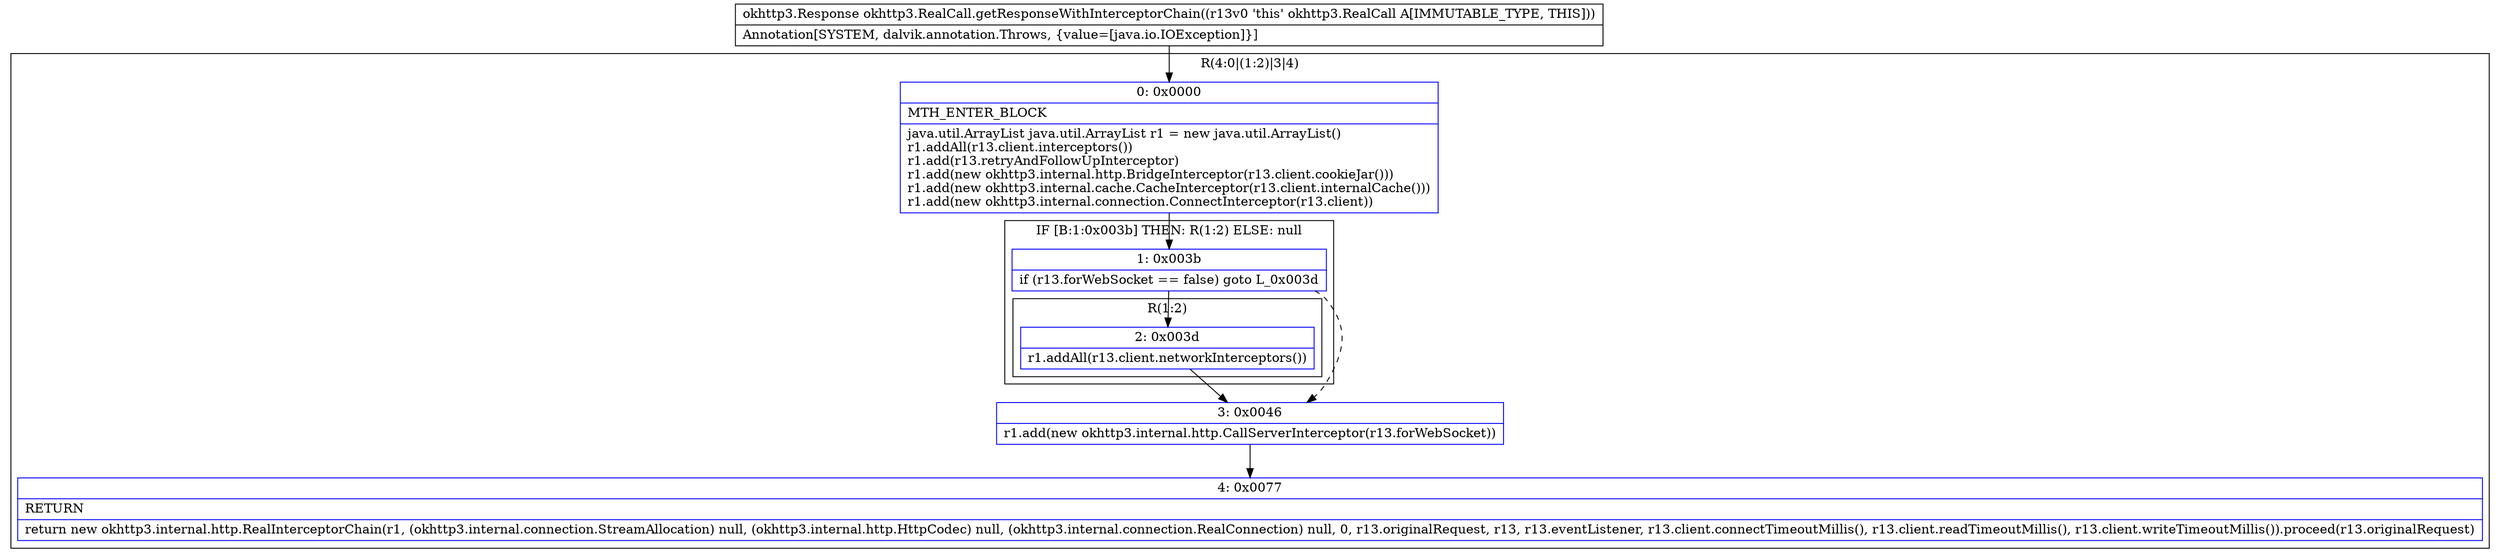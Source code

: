digraph "CFG forokhttp3.RealCall.getResponseWithInterceptorChain()Lokhttp3\/Response;" {
subgraph cluster_Region_520189619 {
label = "R(4:0|(1:2)|3|4)";
node [shape=record,color=blue];
Node_0 [shape=record,label="{0\:\ 0x0000|MTH_ENTER_BLOCK\l|java.util.ArrayList java.util.ArrayList r1 = new java.util.ArrayList()\lr1.addAll(r13.client.interceptors())\lr1.add(r13.retryAndFollowUpInterceptor)\lr1.add(new okhttp3.internal.http.BridgeInterceptor(r13.client.cookieJar()))\lr1.add(new okhttp3.internal.cache.CacheInterceptor(r13.client.internalCache()))\lr1.add(new okhttp3.internal.connection.ConnectInterceptor(r13.client))\l}"];
subgraph cluster_IfRegion_57255087 {
label = "IF [B:1:0x003b] THEN: R(1:2) ELSE: null";
node [shape=record,color=blue];
Node_1 [shape=record,label="{1\:\ 0x003b|if (r13.forWebSocket == false) goto L_0x003d\l}"];
subgraph cluster_Region_833184191 {
label = "R(1:2)";
node [shape=record,color=blue];
Node_2 [shape=record,label="{2\:\ 0x003d|r1.addAll(r13.client.networkInterceptors())\l}"];
}
}
Node_3 [shape=record,label="{3\:\ 0x0046|r1.add(new okhttp3.internal.http.CallServerInterceptor(r13.forWebSocket))\l}"];
Node_4 [shape=record,label="{4\:\ 0x0077|RETURN\l|return new okhttp3.internal.http.RealInterceptorChain(r1, (okhttp3.internal.connection.StreamAllocation) null, (okhttp3.internal.http.HttpCodec) null, (okhttp3.internal.connection.RealConnection) null, 0, r13.originalRequest, r13, r13.eventListener, r13.client.connectTimeoutMillis(), r13.client.readTimeoutMillis(), r13.client.writeTimeoutMillis()).proceed(r13.originalRequest)\l}"];
}
MethodNode[shape=record,label="{okhttp3.Response okhttp3.RealCall.getResponseWithInterceptorChain((r13v0 'this' okhttp3.RealCall A[IMMUTABLE_TYPE, THIS]))  | Annotation[SYSTEM, dalvik.annotation.Throws, \{value=[java.io.IOException]\}]\l}"];
MethodNode -> Node_0;
Node_0 -> Node_1;
Node_1 -> Node_2;
Node_1 -> Node_3[style=dashed];
Node_2 -> Node_3;
Node_3 -> Node_4;
}

